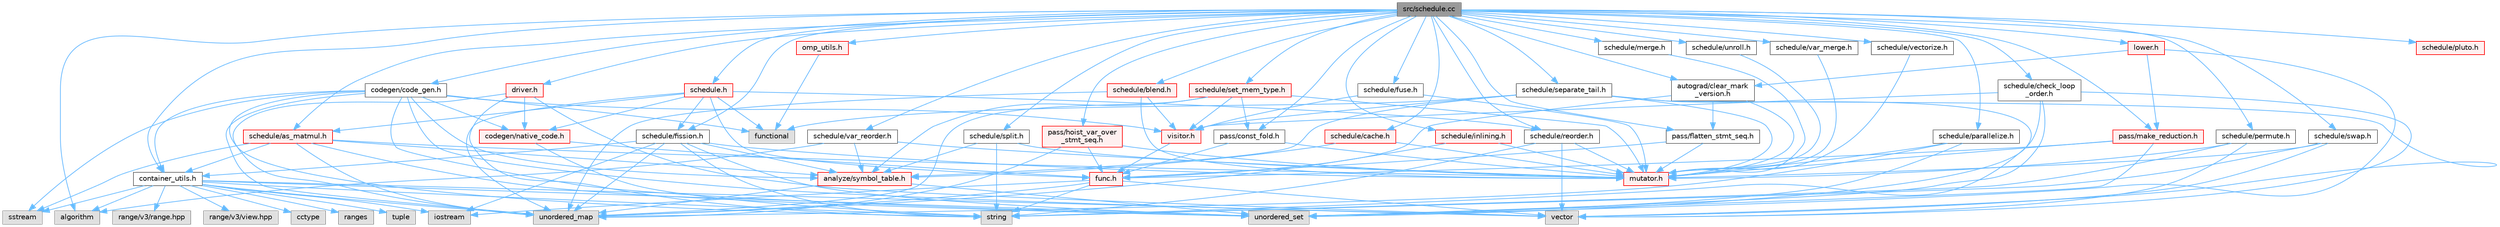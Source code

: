 digraph "src/schedule.cc"
{
 // LATEX_PDF_SIZE
  bgcolor="transparent";
  edge [fontname=Helvetica,fontsize=10,labelfontname=Helvetica,labelfontsize=10];
  node [fontname=Helvetica,fontsize=10,shape=box,height=0.2,width=0.4];
  Node1 [label="src/schedule.cc",height=0.2,width=0.4,color="gray40", fillcolor="grey60", style="filled", fontcolor="black",tooltip=" "];
  Node1 -> Node2 [color="steelblue1",style="solid"];
  Node2 [label="algorithm",height=0.2,width=0.4,color="grey60", fillcolor="#E0E0E0", style="filled",tooltip=" "];
  Node1 -> Node3 [color="steelblue1",style="solid"];
  Node3 [label="autograd/clear_mark\l_version.h",height=0.2,width=0.4,color="grey40", fillcolor="white", style="filled",URL="$clear__mark__version_8h.html",tooltip=" "];
  Node3 -> Node4 [color="steelblue1",style="solid"];
  Node4 [label="func.h",height=0.2,width=0.4,color="red", fillcolor="#FFF0F0", style="filled",URL="$func_8h.html",tooltip=" "];
  Node4 -> Node5 [color="steelblue1",style="solid"];
  Node5 [label="iostream",height=0.2,width=0.4,color="grey60", fillcolor="#E0E0E0", style="filled",tooltip=" "];
  Node4 -> Node6 [color="steelblue1",style="solid"];
  Node6 [label="string",height=0.2,width=0.4,color="grey60", fillcolor="#E0E0E0", style="filled",tooltip=" "];
  Node4 -> Node7 [color="steelblue1",style="solid"];
  Node7 [label="unordered_map",height=0.2,width=0.4,color="grey60", fillcolor="#E0E0E0", style="filled",tooltip=" "];
  Node4 -> Node9 [color="steelblue1",style="solid"];
  Node9 [label="vector",height=0.2,width=0.4,color="grey60", fillcolor="#E0E0E0", style="filled",tooltip=" "];
  Node3 -> Node54 [color="steelblue1",style="solid"];
  Node54 [label="mutator.h",height=0.2,width=0.4,color="red", fillcolor="#FFF0F0", style="filled",URL="$mutator_8h.html",tooltip=" "];
  Node3 -> Node59 [color="steelblue1",style="solid"];
  Node59 [label="pass/flatten_stmt_seq.h",height=0.2,width=0.4,color="grey40", fillcolor="white", style="filled",URL="$flatten__stmt__seq_8h.html",tooltip=" "];
  Node59 -> Node4 [color="steelblue1",style="solid"];
  Node59 -> Node54 [color="steelblue1",style="solid"];
  Node1 -> Node60 [color="steelblue1",style="solid"];
  Node60 [label="codegen/code_gen.h",height=0.2,width=0.4,color="grey40", fillcolor="white", style="filled",URL="$include_2codegen_2code__gen_8h.html",tooltip=" "];
  Node60 -> Node12 [color="steelblue1",style="solid"];
  Node12 [label="functional",height=0.2,width=0.4,color="grey60", fillcolor="#E0E0E0", style="filled",tooltip=" "];
  Node60 -> Node27 [color="steelblue1",style="solid"];
  Node27 [label="sstream",height=0.2,width=0.4,color="grey60", fillcolor="#E0E0E0", style="filled",tooltip=" "];
  Node60 -> Node6 [color="steelblue1",style="solid"];
  Node60 -> Node7 [color="steelblue1",style="solid"];
  Node60 -> Node18 [color="steelblue1",style="solid"];
  Node18 [label="unordered_set",height=0.2,width=0.4,color="grey60", fillcolor="#E0E0E0", style="filled",tooltip=" "];
  Node60 -> Node9 [color="steelblue1",style="solid"];
  Node60 -> Node61 [color="steelblue1",style="solid"];
  Node61 [label="analyze/symbol_table.h",height=0.2,width=0.4,color="red", fillcolor="#FFF0F0", style="filled",URL="$symbol__table_8h.html",tooltip=" "];
  Node61 -> Node7 [color="steelblue1",style="solid"];
  Node61 -> Node18 [color="steelblue1",style="solid"];
  Node60 -> Node63 [color="steelblue1",style="solid"];
  Node63 [label="codegen/native_code.h",height=0.2,width=0.4,color="red", fillcolor="#FFF0F0", style="filled",URL="$native__code_8h.html",tooltip=" "];
  Node63 -> Node6 [color="steelblue1",style="solid"];
  Node63 -> Node4 [color="steelblue1",style="solid"];
  Node60 -> Node33 [color="steelblue1",style="solid"];
  Node33 [label="container_utils.h",height=0.2,width=0.4,color="grey40", fillcolor="white", style="filled",URL="$container__utils_8h.html",tooltip=" "];
  Node33 -> Node2 [color="steelblue1",style="solid"];
  Node33 -> Node34 [color="steelblue1",style="solid"];
  Node34 [label="cctype",height=0.2,width=0.4,color="grey60", fillcolor="#E0E0E0", style="filled",tooltip=" "];
  Node33 -> Node5 [color="steelblue1",style="solid"];
  Node33 -> Node35 [color="steelblue1",style="solid"];
  Node35 [label="ranges",height=0.2,width=0.4,color="grey60", fillcolor="#E0E0E0", style="filled",tooltip=" "];
  Node33 -> Node27 [color="steelblue1",style="solid"];
  Node33 -> Node6 [color="steelblue1",style="solid"];
  Node33 -> Node36 [color="steelblue1",style="solid"];
  Node36 [label="tuple",height=0.2,width=0.4,color="grey60", fillcolor="#E0E0E0", style="filled",tooltip=" "];
  Node33 -> Node7 [color="steelblue1",style="solid"];
  Node33 -> Node18 [color="steelblue1",style="solid"];
  Node33 -> Node9 [color="steelblue1",style="solid"];
  Node33 -> Node37 [color="steelblue1",style="solid"];
  Node37 [label="range/v3/range.hpp",height=0.2,width=0.4,color="grey60", fillcolor="#E0E0E0", style="filled",tooltip=" "];
  Node33 -> Node38 [color="steelblue1",style="solid"];
  Node38 [label="range/v3/view.hpp",height=0.2,width=0.4,color="grey60", fillcolor="#E0E0E0", style="filled",tooltip=" "];
  Node60 -> Node64 [color="steelblue1",style="solid"];
  Node64 [label="visitor.h",height=0.2,width=0.4,color="red", fillcolor="#FFF0F0", style="filled",URL="$visitor_8h.html",tooltip=" "];
  Node64 -> Node4 [color="steelblue1",style="solid"];
  Node1 -> Node33 [color="steelblue1",style="solid"];
  Node1 -> Node65 [color="steelblue1",style="solid"];
  Node65 [label="driver.h",height=0.2,width=0.4,color="red", fillcolor="#FFF0F0", style="filled",URL="$driver_8h.html",tooltip=" "];
  Node65 -> Node6 [color="steelblue1",style="solid"];
  Node65 -> Node7 [color="steelblue1",style="solid"];
  Node65 -> Node9 [color="steelblue1",style="solid"];
  Node65 -> Node63 [color="steelblue1",style="solid"];
  Node1 -> Node67 [color="steelblue1",style="solid"];
  Node67 [label="lower.h",height=0.2,width=0.4,color="red", fillcolor="#FFF0F0", style="filled",URL="$lower_8h.html",tooltip=" "];
  Node67 -> Node18 [color="steelblue1",style="solid"];
  Node67 -> Node3 [color="steelblue1",style="solid"];
  Node67 -> Node96 [color="steelblue1",style="solid"];
  Node96 [label="pass/make_reduction.h",height=0.2,width=0.4,color="red", fillcolor="#FFF0F0", style="filled",URL="$make__reduction_8h.html",tooltip=" "];
  Node96 -> Node18 [color="steelblue1",style="solid"];
  Node96 -> Node4 [color="steelblue1",style="solid"];
  Node96 -> Node54 [color="steelblue1",style="solid"];
  Node1 -> Node137 [color="steelblue1",style="solid"];
  Node137 [label="omp_utils.h",height=0.2,width=0.4,color="red", fillcolor="#FFF0F0", style="filled",URL="$omp__utils_8h.html",tooltip=" "];
  Node137 -> Node12 [color="steelblue1",style="solid"];
  Node1 -> Node72 [color="steelblue1",style="solid"];
  Node72 [label="pass/const_fold.h",height=0.2,width=0.4,color="grey40", fillcolor="white", style="filled",URL="$const__fold_8h.html",tooltip=" "];
  Node72 -> Node4 [color="steelblue1",style="solid"];
  Node72 -> Node54 [color="steelblue1",style="solid"];
  Node1 -> Node59 [color="steelblue1",style="solid"];
  Node1 -> Node141 [color="steelblue1",style="solid"];
  Node141 [label="pass/hoist_var_over\l_stmt_seq.h",height=0.2,width=0.4,color="red", fillcolor="#FFF0F0", style="filled",URL="$hoist__var__over__stmt__seq_8h.html",tooltip=" "];
  Node141 -> Node7 [color="steelblue1",style="solid"];
  Node141 -> Node4 [color="steelblue1",style="solid"];
  Node141 -> Node54 [color="steelblue1",style="solid"];
  Node1 -> Node96 [color="steelblue1",style="solid"];
  Node1 -> Node143 [color="steelblue1",style="solid"];
  Node143 [label="schedule.h",height=0.2,width=0.4,color="red", fillcolor="#FFF0F0", style="filled",URL="$schedule_8h.html",tooltip=" "];
  Node143 -> Node12 [color="steelblue1",style="solid"];
  Node143 -> Node7 [color="steelblue1",style="solid"];
  Node143 -> Node63 [color="steelblue1",style="solid"];
  Node143 -> Node4 [color="steelblue1",style="solid"];
  Node143 -> Node153 [color="steelblue1",style="solid"];
  Node153 [label="schedule/as_matmul.h",height=0.2,width=0.4,color="red", fillcolor="#FFF0F0", style="filled",URL="$as__matmul_8h.html",tooltip=" "];
  Node153 -> Node27 [color="steelblue1",style="solid"];
  Node153 -> Node7 [color="steelblue1",style="solid"];
  Node153 -> Node18 [color="steelblue1",style="solid"];
  Node153 -> Node61 [color="steelblue1",style="solid"];
  Node153 -> Node33 [color="steelblue1",style="solid"];
  Node153 -> Node54 [color="steelblue1",style="solid"];
  Node143 -> Node154 [color="steelblue1",style="solid"];
  Node154 [label="schedule/fission.h",height=0.2,width=0.4,color="grey40", fillcolor="white", style="filled",URL="$fission_8h.html",tooltip=" "];
  Node154 -> Node5 [color="steelblue1",style="solid"];
  Node154 -> Node6 [color="steelblue1",style="solid"];
  Node154 -> Node7 [color="steelblue1",style="solid"];
  Node154 -> Node18 [color="steelblue1",style="solid"];
  Node154 -> Node61 [color="steelblue1",style="solid"];
  Node154 -> Node33 [color="steelblue1",style="solid"];
  Node154 -> Node54 [color="steelblue1",style="solid"];
  Node143 -> Node157 [color="steelblue1",style="solid"];
  Node157 [label="schedule/reorder.h",height=0.2,width=0.4,color="grey40", fillcolor="white", style="filled",URL="$reorder_8h.html",tooltip=" "];
  Node157 -> Node6 [color="steelblue1",style="solid"];
  Node157 -> Node9 [color="steelblue1",style="solid"];
  Node157 -> Node54 [color="steelblue1",style="solid"];
  Node1 -> Node153 [color="steelblue1",style="solid"];
  Node1 -> Node159 [color="steelblue1",style="solid"];
  Node159 [label="schedule/blend.h",height=0.2,width=0.4,color="red", fillcolor="#FFF0F0", style="filled",URL="$blend_8h.html",tooltip=" "];
  Node159 -> Node7 [color="steelblue1",style="solid"];
  Node159 -> Node54 [color="steelblue1",style="solid"];
  Node159 -> Node64 [color="steelblue1",style="solid"];
  Node1 -> Node160 [color="steelblue1",style="solid"];
  Node160 [label="schedule/cache.h",height=0.2,width=0.4,color="red", fillcolor="#FFF0F0", style="filled",URL="$cache_8h.html",tooltip=" "];
  Node160 -> Node61 [color="steelblue1",style="solid"];
  Node160 -> Node54 [color="steelblue1",style="solid"];
  Node1 -> Node161 [color="steelblue1",style="solid"];
  Node161 [label="schedule/check_loop\l_order.h",height=0.2,width=0.4,color="grey40", fillcolor="white", style="filled",URL="$check__loop__order_8h.html",tooltip=" "];
  Node161 -> Node6 [color="steelblue1",style="solid"];
  Node161 -> Node18 [color="steelblue1",style="solid"];
  Node161 -> Node9 [color="steelblue1",style="solid"];
  Node161 -> Node64 [color="steelblue1",style="solid"];
  Node1 -> Node154 [color="steelblue1",style="solid"];
  Node1 -> Node162 [color="steelblue1",style="solid"];
  Node162 [label="schedule/fuse.h",height=0.2,width=0.4,color="grey40", fillcolor="white", style="filled",URL="$fuse_8h.html",tooltip=" "];
  Node162 -> Node54 [color="steelblue1",style="solid"];
  Node162 -> Node64 [color="steelblue1",style="solid"];
  Node1 -> Node163 [color="steelblue1",style="solid"];
  Node163 [label="schedule/inlining.h",height=0.2,width=0.4,color="red", fillcolor="#FFF0F0", style="filled",URL="$inlining_8h.html",tooltip=" "];
  Node163 -> Node7 [color="steelblue1",style="solid"];
  Node163 -> Node54 [color="steelblue1",style="solid"];
  Node1 -> Node164 [color="steelblue1",style="solid"];
  Node164 [label="schedule/merge.h",height=0.2,width=0.4,color="grey40", fillcolor="white", style="filled",URL="$merge_8h.html",tooltip=" "];
  Node164 -> Node54 [color="steelblue1",style="solid"];
  Node1 -> Node165 [color="steelblue1",style="solid"];
  Node165 [label="schedule/parallelize.h",height=0.2,width=0.4,color="grey40", fillcolor="white", style="filled",URL="$parallelize_8h.html",tooltip=" "];
  Node165 -> Node7 [color="steelblue1",style="solid"];
  Node165 -> Node18 [color="steelblue1",style="solid"];
  Node165 -> Node54 [color="steelblue1",style="solid"];
  Node1 -> Node166 [color="steelblue1",style="solid"];
  Node166 [label="schedule/permute.h",height=0.2,width=0.4,color="grey40", fillcolor="white", style="filled",URL="$permute_8h.html",tooltip=" "];
  Node166 -> Node6 [color="steelblue1",style="solid"];
  Node166 -> Node9 [color="steelblue1",style="solid"];
  Node166 -> Node54 [color="steelblue1",style="solid"];
  Node1 -> Node167 [color="steelblue1",style="solid"];
  Node167 [label="schedule/pluto.h",height=0.2,width=0.4,color="red", fillcolor="#FFF0F0", style="filled",URL="$pluto_8h.html",tooltip=" "];
  Node1 -> Node157 [color="steelblue1",style="solid"];
  Node1 -> Node168 [color="steelblue1",style="solid"];
  Node168 [label="schedule/separate_tail.h",height=0.2,width=0.4,color="grey40", fillcolor="white", style="filled",URL="$separate__tail_8h.html",tooltip=" "];
  Node168 -> Node12 [color="steelblue1",style="solid"];
  Node168 -> Node18 [color="steelblue1",style="solid"];
  Node168 -> Node9 [color="steelblue1",style="solid"];
  Node168 -> Node61 [color="steelblue1",style="solid"];
  Node168 -> Node54 [color="steelblue1",style="solid"];
  Node168 -> Node64 [color="steelblue1",style="solid"];
  Node1 -> Node169 [color="steelblue1",style="solid"];
  Node169 [label="schedule/set_mem_type.h",height=0.2,width=0.4,color="red", fillcolor="#FFF0F0", style="filled",URL="$set__mem__type_8h.html",tooltip=" "];
  Node169 -> Node7 [color="steelblue1",style="solid"];
  Node169 -> Node61 [color="steelblue1",style="solid"];
  Node169 -> Node54 [color="steelblue1",style="solid"];
  Node169 -> Node72 [color="steelblue1",style="solid"];
  Node169 -> Node64 [color="steelblue1",style="solid"];
  Node1 -> Node170 [color="steelblue1",style="solid"];
  Node170 [label="schedule/split.h",height=0.2,width=0.4,color="grey40", fillcolor="white", style="filled",URL="$split_8h.html",tooltip=" "];
  Node170 -> Node6 [color="steelblue1",style="solid"];
  Node170 -> Node61 [color="steelblue1",style="solid"];
  Node170 -> Node54 [color="steelblue1",style="solid"];
  Node1 -> Node171 [color="steelblue1",style="solid"];
  Node171 [label="schedule/swap.h",height=0.2,width=0.4,color="grey40", fillcolor="white", style="filled",URL="$swap_8h.html",tooltip=" "];
  Node171 -> Node6 [color="steelblue1",style="solid"];
  Node171 -> Node9 [color="steelblue1",style="solid"];
  Node171 -> Node54 [color="steelblue1",style="solid"];
  Node1 -> Node172 [color="steelblue1",style="solid"];
  Node172 [label="schedule/unroll.h",height=0.2,width=0.4,color="grey40", fillcolor="white", style="filled",URL="$unroll_8h.html",tooltip=" "];
  Node172 -> Node54 [color="steelblue1",style="solid"];
  Node1 -> Node173 [color="steelblue1",style="solid"];
  Node173 [label="schedule/var_merge.h",height=0.2,width=0.4,color="grey40", fillcolor="white", style="filled",URL="$var__merge_8h.html",tooltip=" "];
  Node173 -> Node54 [color="steelblue1",style="solid"];
  Node1 -> Node174 [color="steelblue1",style="solid"];
  Node174 [label="schedule/var_reorder.h",height=0.2,width=0.4,color="grey40", fillcolor="white", style="filled",URL="$var__reorder_8h.html",tooltip=" "];
  Node174 -> Node2 [color="steelblue1",style="solid"];
  Node174 -> Node61 [color="steelblue1",style="solid"];
  Node174 -> Node54 [color="steelblue1",style="solid"];
  Node1 -> Node175 [color="steelblue1",style="solid"];
  Node175 [label="schedule/vectorize.h",height=0.2,width=0.4,color="grey40", fillcolor="white", style="filled",URL="$vectorize_8h.html",tooltip=" "];
  Node175 -> Node54 [color="steelblue1",style="solid"];
}
